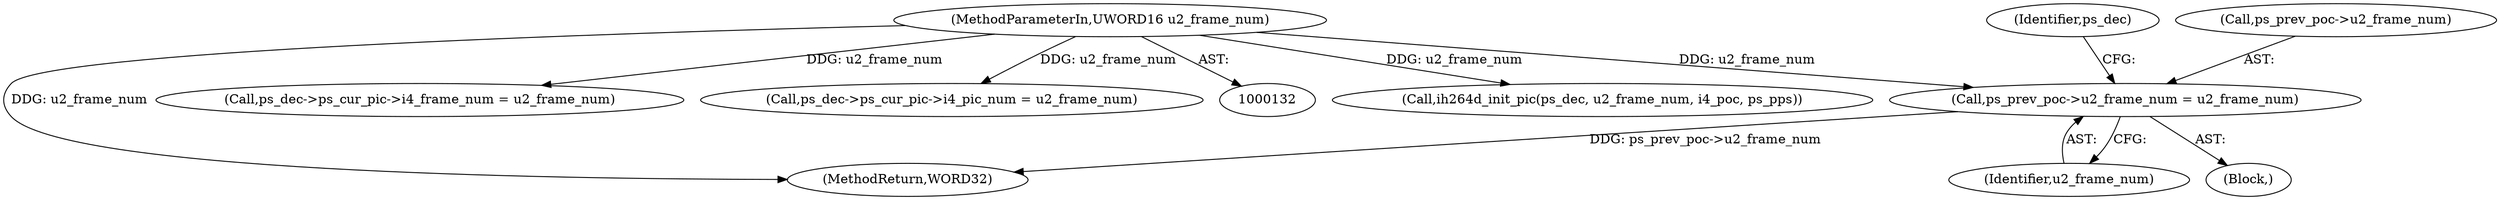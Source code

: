 digraph "0_Android_e629194c62a9a129ce378e08cb1059a8a53f1795_2@pointer" {
"1000249" [label="(Call,ps_prev_poc->u2_frame_num = u2_frame_num)"];
"1000136" [label="(MethodParameterIn,UWORD16 u2_frame_num)"];
"1000587" [label="(Call,ih264d_init_pic(ps_dec, u2_frame_num, i4_poc, ps_pps))"];
"1000256" [label="(Identifier,ps_dec)"];
"1000253" [label="(Identifier,u2_frame_num)"];
"1000249" [label="(Call,ps_prev_poc->u2_frame_num = u2_frame_num)"];
"1002052" [label="(MethodReturn,WORD32)"];
"1001144" [label="(Call,ps_dec->ps_cur_pic->i4_frame_num = u2_frame_num)"];
"1000138" [label="(Block,)"];
"1001151" [label="(Call,ps_dec->ps_cur_pic->i4_pic_num = u2_frame_num)"];
"1000250" [label="(Call,ps_prev_poc->u2_frame_num)"];
"1000136" [label="(MethodParameterIn,UWORD16 u2_frame_num)"];
"1000249" -> "1000138"  [label="AST: "];
"1000249" -> "1000253"  [label="CFG: "];
"1000250" -> "1000249"  [label="AST: "];
"1000253" -> "1000249"  [label="AST: "];
"1000256" -> "1000249"  [label="CFG: "];
"1000249" -> "1002052"  [label="DDG: ps_prev_poc->u2_frame_num"];
"1000136" -> "1000249"  [label="DDG: u2_frame_num"];
"1000136" -> "1000132"  [label="AST: "];
"1000136" -> "1002052"  [label="DDG: u2_frame_num"];
"1000136" -> "1000587"  [label="DDG: u2_frame_num"];
"1000136" -> "1001144"  [label="DDG: u2_frame_num"];
"1000136" -> "1001151"  [label="DDG: u2_frame_num"];
}
